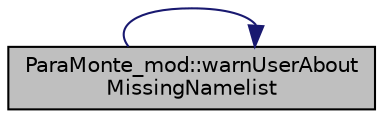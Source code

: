 digraph "ParaMonte_mod::warnUserAboutMissingNamelist"
{
 // LATEX_PDF_SIZE
  edge [fontname="Helvetica",fontsize="10",labelfontname="Helvetica",labelfontsize="10"];
  node [fontname="Helvetica",fontsize="10",shape=record];
  rankdir="RL";
  Node1 [label="ParaMonte_mod::warnUserAbout\lMissingNamelist",height=0.2,width=0.4,color="black", fillcolor="grey75", style="filled", fontcolor="black",tooltip="If the relevant method name is missing in the namelist input file, then warn the user about this issu..."];
  Node1 -> Node1 [dir="back",color="midnightblue",fontsize="10",style="solid",fontname="Helvetica"];
}
